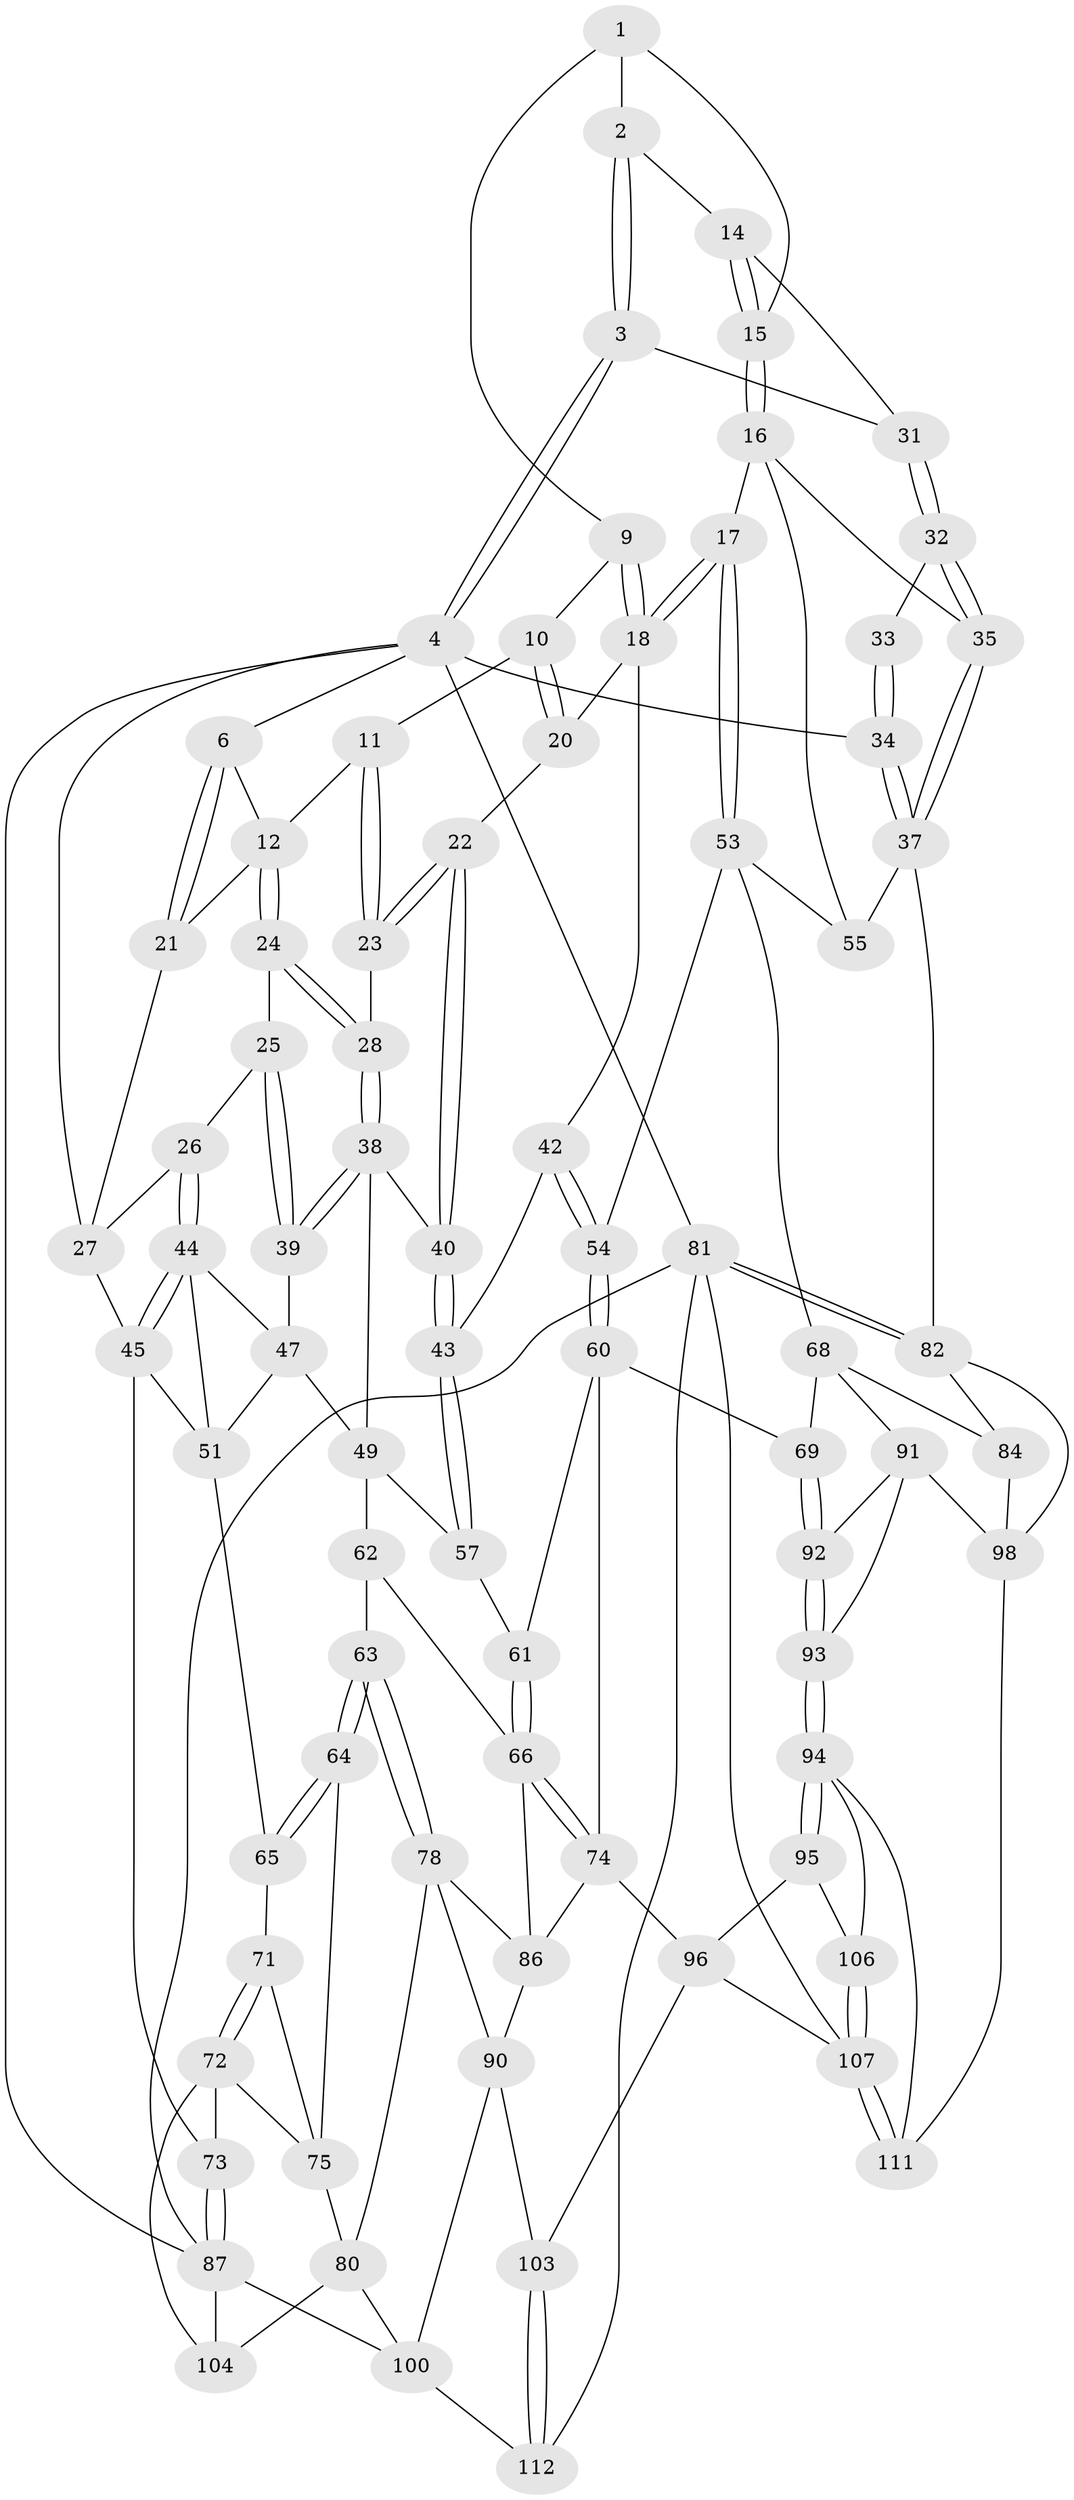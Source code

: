 // Generated by graph-tools (version 1.1) at 2025/52/02/27/25 19:52:43]
// undirected, 79 vertices, 179 edges
graph export_dot {
graph [start="1"]
  node [color=gray90,style=filled];
  1 [pos="+0.696350941592196+0",super="+8"];
  2 [pos="+0.9457483076918549+0"];
  3 [pos="+1+0",super="+30"];
  4 [pos="+1+0",super="+5"];
  6 [pos="+0+0",super="+7"];
  9 [pos="+0.6074200993761619+0.07383278971025858"];
  10 [pos="+0.5069608866290275+0.1742514432432684"];
  11 [pos="+0.39157342699457565+0.1924448318654872"];
  12 [pos="+0.3324514983715859+0.19157689276307827",super="+13"];
  14 [pos="+0.8718657343511337+0.26599225382175984"];
  15 [pos="+0.7908148038176608+0.2642007972457159"];
  16 [pos="+0.7593228809196125+0.3204568763925505",super="+36"];
  17 [pos="+0.6583415579516043+0.35061642434456247"];
  18 [pos="+0.6510239630298844+0.34794641779503593",super="+19"];
  20 [pos="+0.531366060267446+0.3094169099877052"];
  21 [pos="+0+0"];
  22 [pos="+0.5090405818202626+0.3292908973748573"];
  23 [pos="+0.447145701815526+0.32415531102515305"];
  24 [pos="+0.3296036712805317+0.1965469978895675"];
  25 [pos="+0.30123580713610054+0.23629882950910705"];
  26 [pos="+0.16755575701088682+0.2862141699218214"];
  27 [pos="+0.12311266347214143+0.24159094984369223",super="+29"];
  28 [pos="+0.4233338019598361+0.335860603031631"];
  31 [pos="+0.8723095196884795+0.2660791244767101"];
  32 [pos="+0.876934482275488+0.26897210836180085"];
  33 [pos="+0.9252846949402979+0.28377375585487574"];
  34 [pos="+1+0.3720436739392219"];
  35 [pos="+0.8898348982515725+0.3758147271813877"];
  37 [pos="+1+0.43144865520797865",super="+59"];
  38 [pos="+0.3892111285853176+0.3758874050933085",super="+41"];
  39 [pos="+0.32715970211801426+0.3331154713350673"];
  40 [pos="+0.4862498309276477+0.4063251908496329"];
  42 [pos="+0.5447826504958763+0.4524199558996355"];
  43 [pos="+0.5185666796285652+0.4516184473629795"];
  44 [pos="+0.16629186394175416+0.29261118841437816",super="+48"];
  45 [pos="+0+0.47746298028019263",super="+46"];
  47 [pos="+0.3000208294904817+0.3752350195826228",super="+50"];
  49 [pos="+0.34969436223118167+0.5240824576871396",super="+58"];
  51 [pos="+0.20538036760389664+0.4736733852473111",super="+52"];
  53 [pos="+0.6754585926112968+0.5201151388515812",super="+56"];
  54 [pos="+0.6352526245603332+0.5305752126613587"];
  55 [pos="+0.8250558980993121+0.5214153035184381"];
  57 [pos="+0.4626704821073914+0.5362205374718213"];
  60 [pos="+0.6055834797641167+0.5608981264475121",super="+70"];
  61 [pos="+0.4791971792304538+0.548334724706209"];
  62 [pos="+0.3481559714832571+0.5919099467006541"];
  63 [pos="+0.345419478052754+0.5959305641848824"];
  64 [pos="+0.32136163637845894+0.5945742005367574"];
  65 [pos="+0.13902087067137284+0.5442255331550364"];
  66 [pos="+0.5304118995769777+0.6971576146833212",super="+67"];
  68 [pos="+0.7873869106173561+0.5912664596920993",super="+85"];
  69 [pos="+0.6494959959049593+0.7069405099082178"];
  71 [pos="+0.1469595664410382+0.5680628599385852"];
  72 [pos="+0.051919609843544316+0.7034314047326308",super="+77"];
  73 [pos="+0+0.5800420423312294"];
  74 [pos="+0.5396393072738163+0.7055596536837792",super="+88"];
  75 [pos="+0.16490684570749173+0.5989866959464798",super="+76"];
  78 [pos="+0.3312225487743008+0.6336642256666589",super="+79"];
  80 [pos="+0.23102580828353106+0.7566500025297064",super="+101"];
  81 [pos="+1+1",super="+114"];
  82 [pos="+1+1",super="+83"];
  84 [pos="+0.9245657783011308+0.7371250100403935"];
  86 [pos="+0.4029897754685086+0.7076674377468527",super="+89"];
  87 [pos="+0+1",super="+105"];
  90 [pos="+0.40631180529467614+0.7722270790481739",super="+99"];
  91 [pos="+0.7715480610482993+0.7615540372454862",super="+97"];
  92 [pos="+0.6669020251437+0.7360172156206299"];
  93 [pos="+0.6681986476759935+0.8368591180506105"];
  94 [pos="+0.6681932809073979+0.8368648664912874",super="+109"];
  95 [pos="+0.5890441671334201+0.8302512847441694"];
  96 [pos="+0.5391227038238+0.8057288824316116",super="+102"];
  98 [pos="+0.7873112674257065+0.8576978246078467",super="+110"];
  100 [pos="+0.2962821435008408+0.8501767464143517",super="+113"];
  103 [pos="+0.42313630801321633+0.8424669633872336"];
  104 [pos="+0+1"];
  106 [pos="+0.5908142510762441+0.8696834757449468"];
  107 [pos="+0.5632505635140799+1",super="+108"];
  111 [pos="+0.6696192907491508+0.9560687017378129"];
  112 [pos="+0.488034763653006+1"];
  1 -- 2;
  1 -- 9;
  1 -- 15;
  2 -- 3;
  2 -- 3;
  2 -- 14;
  3 -- 4;
  3 -- 4;
  3 -- 31;
  4 -- 34;
  4 -- 81;
  4 -- 6;
  4 -- 87;
  4 -- 27;
  6 -- 21;
  6 -- 21;
  6 -- 12;
  9 -- 10;
  9 -- 18;
  9 -- 18;
  10 -- 11;
  10 -- 20;
  10 -- 20;
  11 -- 12;
  11 -- 23;
  11 -- 23;
  12 -- 24;
  12 -- 24;
  12 -- 21;
  14 -- 15;
  14 -- 15;
  14 -- 31;
  15 -- 16;
  15 -- 16;
  16 -- 17;
  16 -- 35;
  16 -- 55;
  17 -- 18;
  17 -- 18;
  17 -- 53;
  17 -- 53;
  18 -- 42;
  18 -- 20;
  20 -- 22;
  21 -- 27;
  22 -- 23;
  22 -- 23;
  22 -- 40;
  22 -- 40;
  23 -- 28;
  24 -- 25;
  24 -- 28;
  24 -- 28;
  25 -- 26;
  25 -- 39;
  25 -- 39;
  26 -- 27;
  26 -- 44;
  26 -- 44;
  27 -- 45;
  28 -- 38;
  28 -- 38;
  31 -- 32;
  31 -- 32;
  32 -- 33;
  32 -- 35;
  32 -- 35;
  33 -- 34;
  33 -- 34;
  34 -- 37;
  34 -- 37;
  35 -- 37;
  35 -- 37;
  37 -- 82;
  37 -- 55;
  38 -- 39;
  38 -- 39;
  38 -- 40;
  38 -- 49;
  39 -- 47;
  40 -- 43;
  40 -- 43;
  42 -- 43;
  42 -- 54;
  42 -- 54;
  43 -- 57;
  43 -- 57;
  44 -- 45;
  44 -- 45;
  44 -- 51;
  44 -- 47;
  45 -- 73;
  45 -- 51;
  47 -- 49;
  47 -- 51;
  49 -- 62;
  49 -- 57;
  51 -- 65;
  53 -- 54;
  53 -- 68;
  53 -- 55;
  54 -- 60;
  54 -- 60;
  57 -- 61;
  60 -- 61;
  60 -- 74;
  60 -- 69;
  61 -- 66;
  61 -- 66;
  62 -- 63;
  62 -- 66;
  63 -- 64;
  63 -- 64;
  63 -- 78;
  63 -- 78;
  64 -- 65;
  64 -- 65;
  64 -- 75;
  65 -- 71;
  66 -- 74;
  66 -- 74;
  66 -- 86;
  68 -- 69;
  68 -- 91;
  68 -- 84;
  69 -- 92;
  69 -- 92;
  71 -- 72;
  71 -- 72;
  71 -- 75;
  72 -- 73;
  72 -- 75;
  72 -- 104;
  73 -- 87;
  73 -- 87;
  74 -- 96;
  74 -- 86;
  75 -- 80;
  78 -- 86;
  78 -- 80;
  78 -- 90;
  80 -- 100;
  80 -- 104;
  81 -- 82;
  81 -- 82;
  81 -- 87;
  81 -- 112;
  81 -- 107;
  82 -- 98;
  82 -- 84;
  84 -- 98;
  86 -- 90;
  87 -- 104;
  87 -- 100;
  90 -- 100;
  90 -- 103;
  91 -- 92;
  91 -- 98;
  91 -- 93;
  92 -- 93;
  92 -- 93;
  93 -- 94;
  93 -- 94;
  94 -- 95;
  94 -- 95;
  94 -- 106;
  94 -- 111;
  95 -- 96;
  95 -- 106;
  96 -- 103;
  96 -- 107;
  98 -- 111;
  100 -- 112;
  103 -- 112;
  103 -- 112;
  106 -- 107;
  106 -- 107;
  107 -- 111;
  107 -- 111;
}
